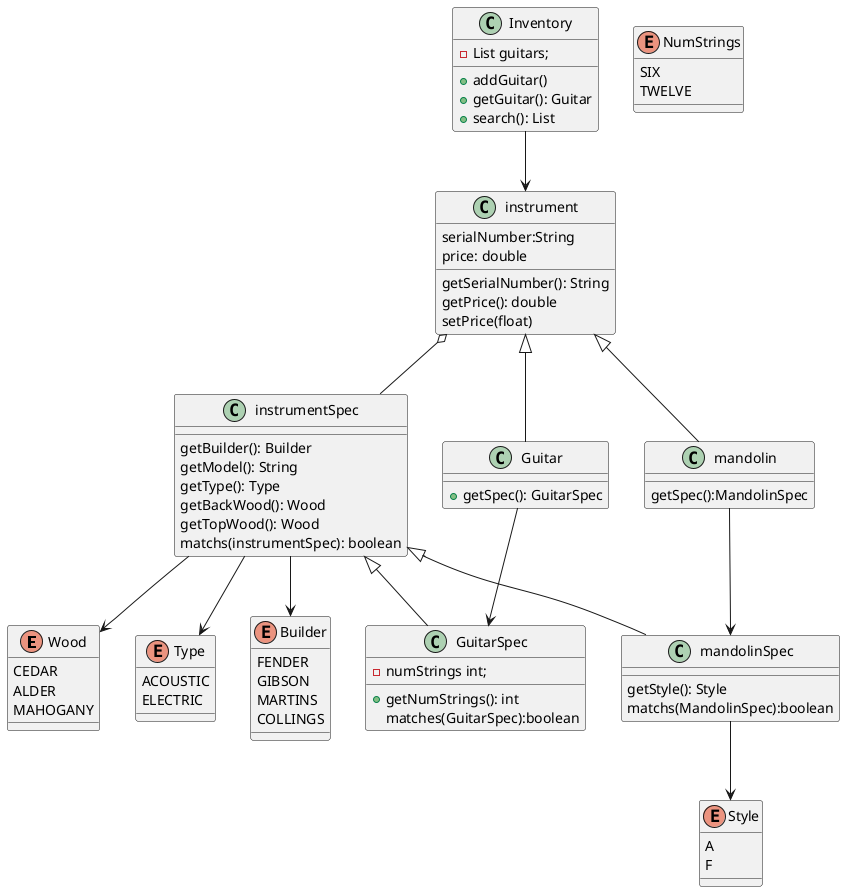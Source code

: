 @startuml

enum Wood{
CEDAR
ALDER
MAHOGANY
}

enum Type{
ACOUSTIC
ELECTRIC
}

enum Style{
A
F
}

enum Builder{
FENDER
GIBSON
MARTINS
COLLINGS
}
enum NumStrings{
SIX
TWELVE
}

class Inventory{
-List guitars;
+addGuitar()
+getGuitar(): Guitar
+search(): List
}

class Guitar{
+getSpec(): GuitarSpec
}

class GuitarSpec{
-numStrings int;
+getNumStrings(): int
matches(GuitarSpec):boolean

}

class instrument{
serialNumber:String
price: double
getSerialNumber(): String
getPrice(): double
setPrice(float)
}

class mandolin{
getSpec():MandolinSpec
}

class mandolinSpec{
getStyle(): Style
matchs(MandolinSpec):boolean
}

class instrumentSpec{
getBuilder(): Builder
getModel(): String
getType(): Type
getBackWood(): Wood
getTopWood(): Wood
matchs(instrumentSpec): boolean

}

Inventory --> instrument
Guitar --> GuitarSpec
mandolin --> mandolinSpec
instrument <|-- Guitar
instrument <|-- mandolin
instrumentSpec <|-- GuitarSpec
instrumentSpec <|-- mandolinSpec
instrumentSpec --> Builder
instrumentSpec --> Type
instrumentSpec --> Wood
mandolinSpec --> Style
instrument o-- instrumentSpec


@end